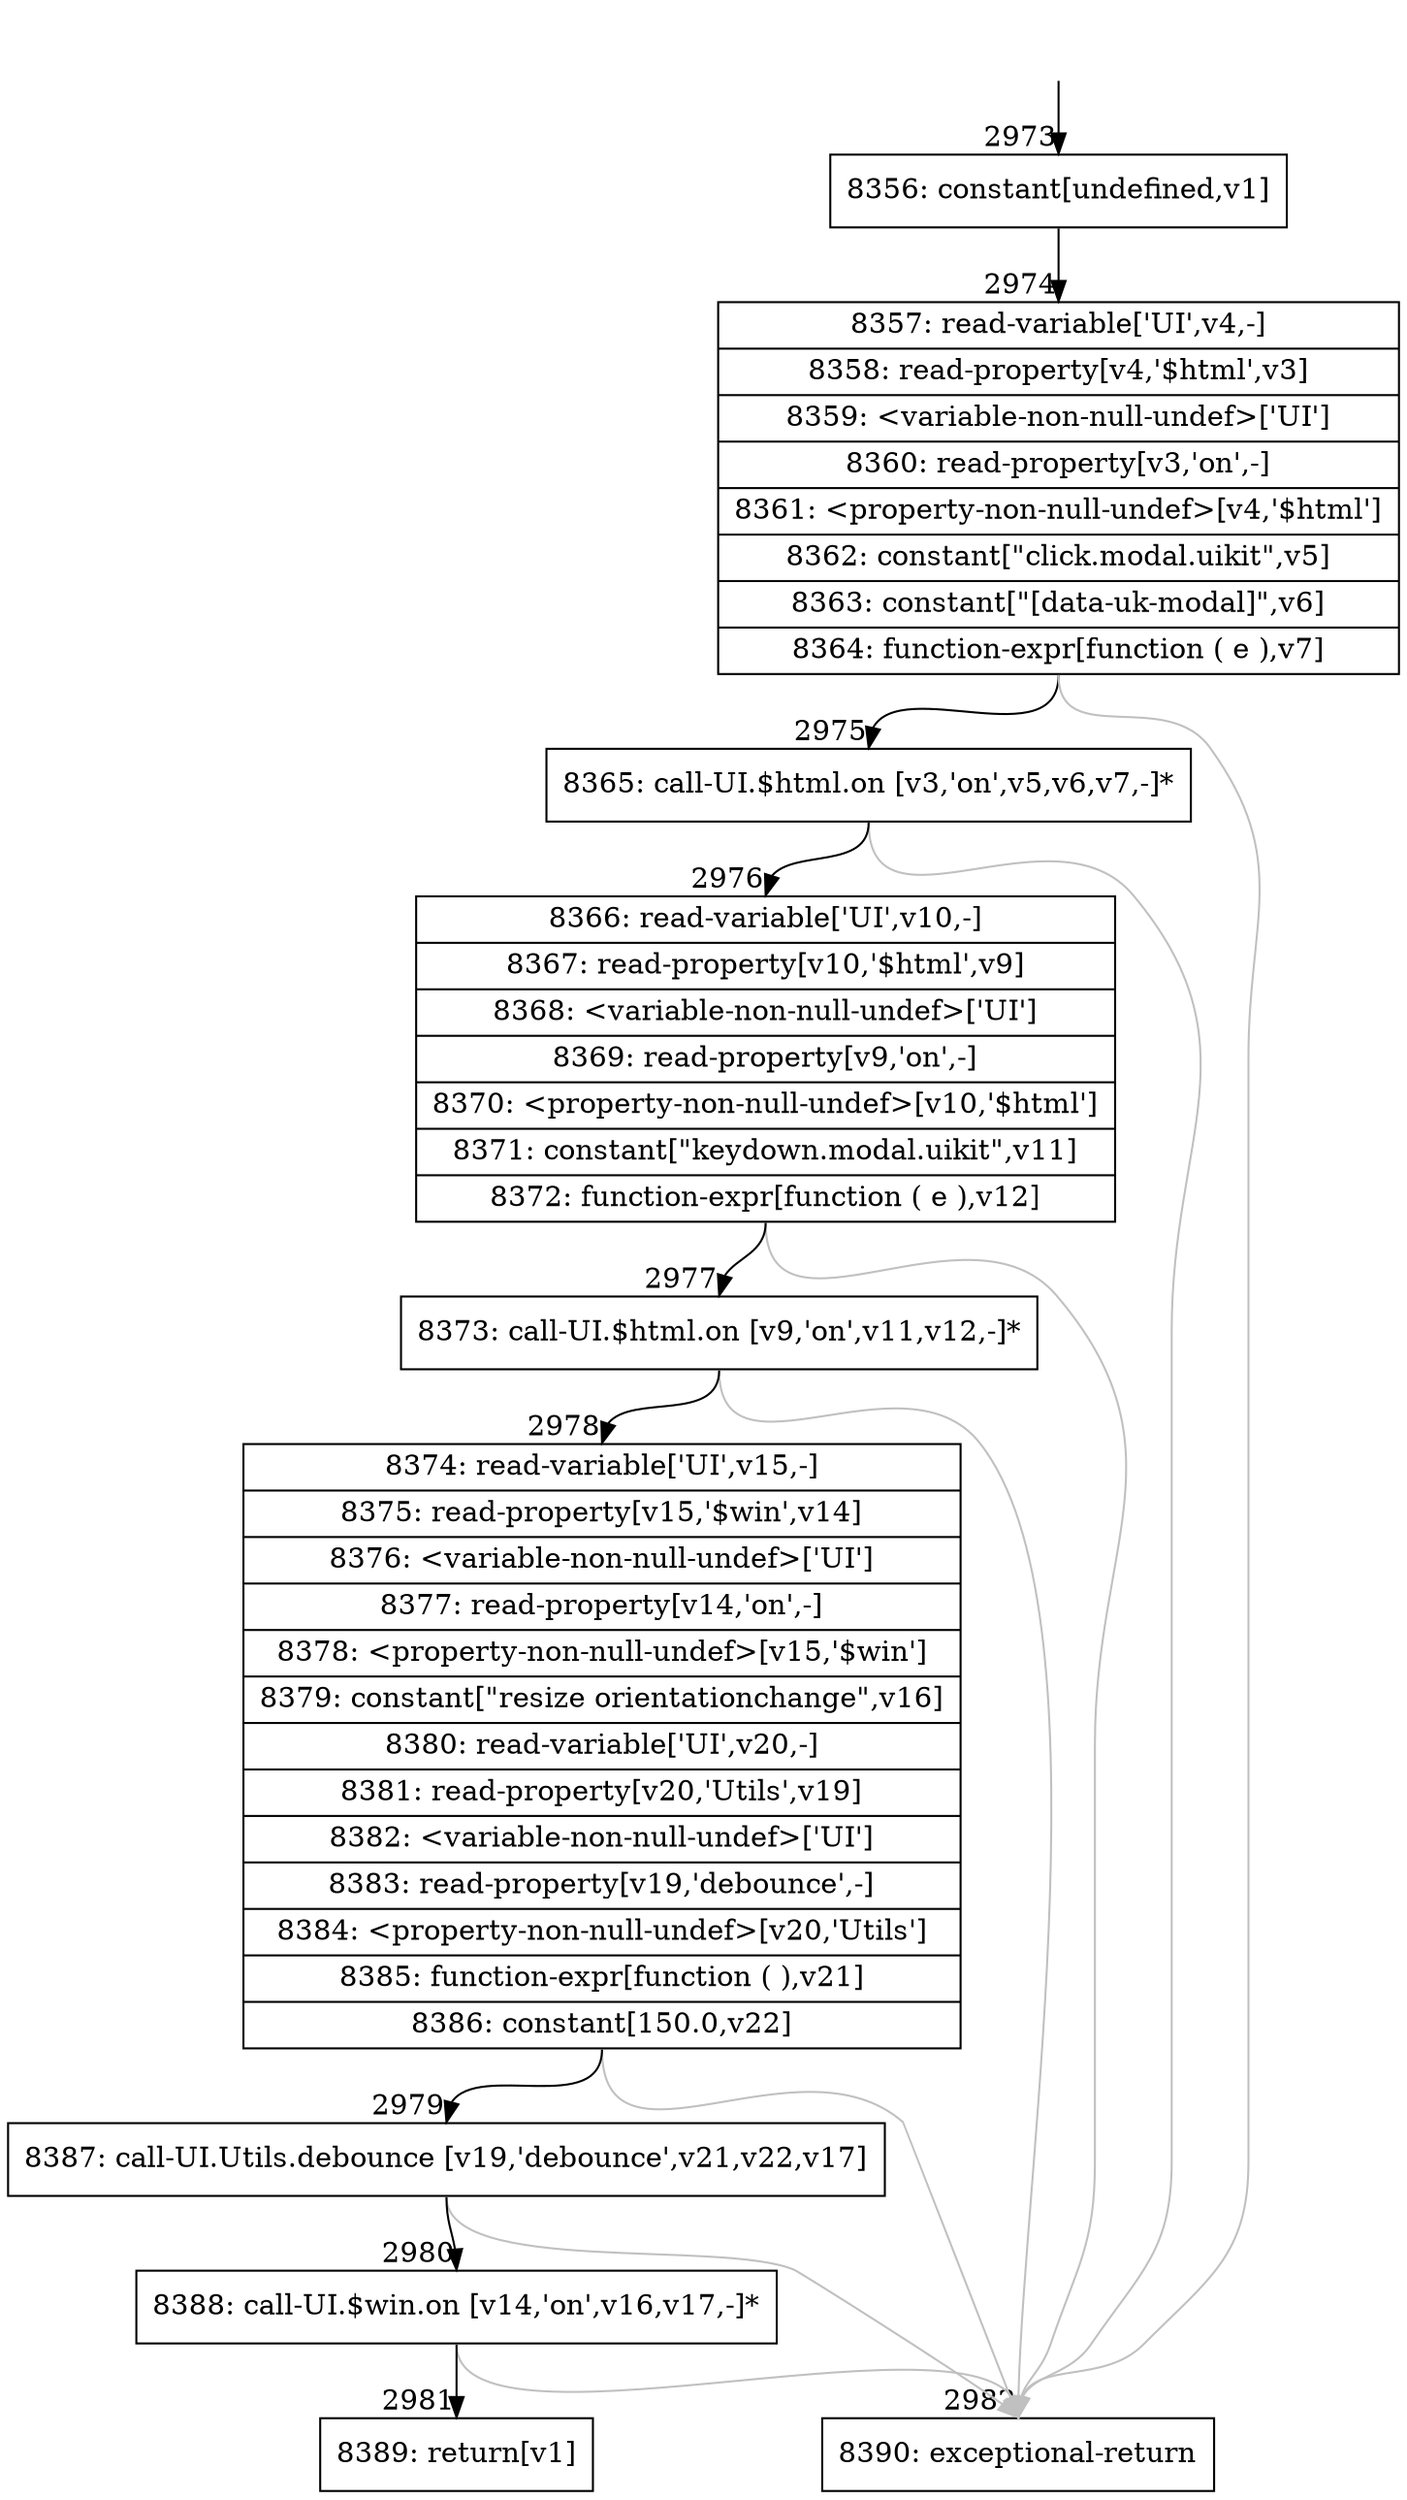 digraph {
rankdir="TD"
BB_entry225[shape=none,label=""];
BB_entry225 -> BB2973 [tailport=s, headport=n, headlabel="    2973"]
BB2973 [shape=record label="{8356: constant[undefined,v1]}" ] 
BB2973 -> BB2974 [tailport=s, headport=n, headlabel="      2974"]
BB2974 [shape=record label="{8357: read-variable['UI',v4,-]|8358: read-property[v4,'$html',v3]|8359: \<variable-non-null-undef\>['UI']|8360: read-property[v3,'on',-]|8361: \<property-non-null-undef\>[v4,'$html']|8362: constant[\"click.modal.uikit\",v5]|8363: constant[\"[data-uk-modal]\",v6]|8364: function-expr[function ( e ),v7]}" ] 
BB2974 -> BB2975 [tailport=s, headport=n, headlabel="      2975"]
BB2974 -> BB2982 [tailport=s, headport=n, color=gray, headlabel="      2982"]
BB2975 [shape=record label="{8365: call-UI.$html.on [v3,'on',v5,v6,v7,-]*}" ] 
BB2975 -> BB2976 [tailport=s, headport=n, headlabel="      2976"]
BB2975 -> BB2982 [tailport=s, headport=n, color=gray]
BB2976 [shape=record label="{8366: read-variable['UI',v10,-]|8367: read-property[v10,'$html',v9]|8368: \<variable-non-null-undef\>['UI']|8369: read-property[v9,'on',-]|8370: \<property-non-null-undef\>[v10,'$html']|8371: constant[\"keydown.modal.uikit\",v11]|8372: function-expr[function ( e ),v12]}" ] 
BB2976 -> BB2977 [tailport=s, headport=n, headlabel="      2977"]
BB2976 -> BB2982 [tailport=s, headport=n, color=gray]
BB2977 [shape=record label="{8373: call-UI.$html.on [v9,'on',v11,v12,-]*}" ] 
BB2977 -> BB2978 [tailport=s, headport=n, headlabel="      2978"]
BB2977 -> BB2982 [tailport=s, headport=n, color=gray]
BB2978 [shape=record label="{8374: read-variable['UI',v15,-]|8375: read-property[v15,'$win',v14]|8376: \<variable-non-null-undef\>['UI']|8377: read-property[v14,'on',-]|8378: \<property-non-null-undef\>[v15,'$win']|8379: constant[\"resize orientationchange\",v16]|8380: read-variable['UI',v20,-]|8381: read-property[v20,'Utils',v19]|8382: \<variable-non-null-undef\>['UI']|8383: read-property[v19,'debounce',-]|8384: \<property-non-null-undef\>[v20,'Utils']|8385: function-expr[function ( ),v21]|8386: constant[150.0,v22]}" ] 
BB2978 -> BB2979 [tailport=s, headport=n, headlabel="      2979"]
BB2978 -> BB2982 [tailport=s, headport=n, color=gray]
BB2979 [shape=record label="{8387: call-UI.Utils.debounce [v19,'debounce',v21,v22,v17]}" ] 
BB2979 -> BB2980 [tailport=s, headport=n, headlabel="      2980"]
BB2979 -> BB2982 [tailport=s, headport=n, color=gray]
BB2980 [shape=record label="{8388: call-UI.$win.on [v14,'on',v16,v17,-]*}" ] 
BB2980 -> BB2981 [tailport=s, headport=n, headlabel="      2981"]
BB2980 -> BB2982 [tailport=s, headport=n, color=gray]
BB2981 [shape=record label="{8389: return[v1]}" ] 
BB2982 [shape=record label="{8390: exceptional-return}" ] 
//#$~ 2318
}
